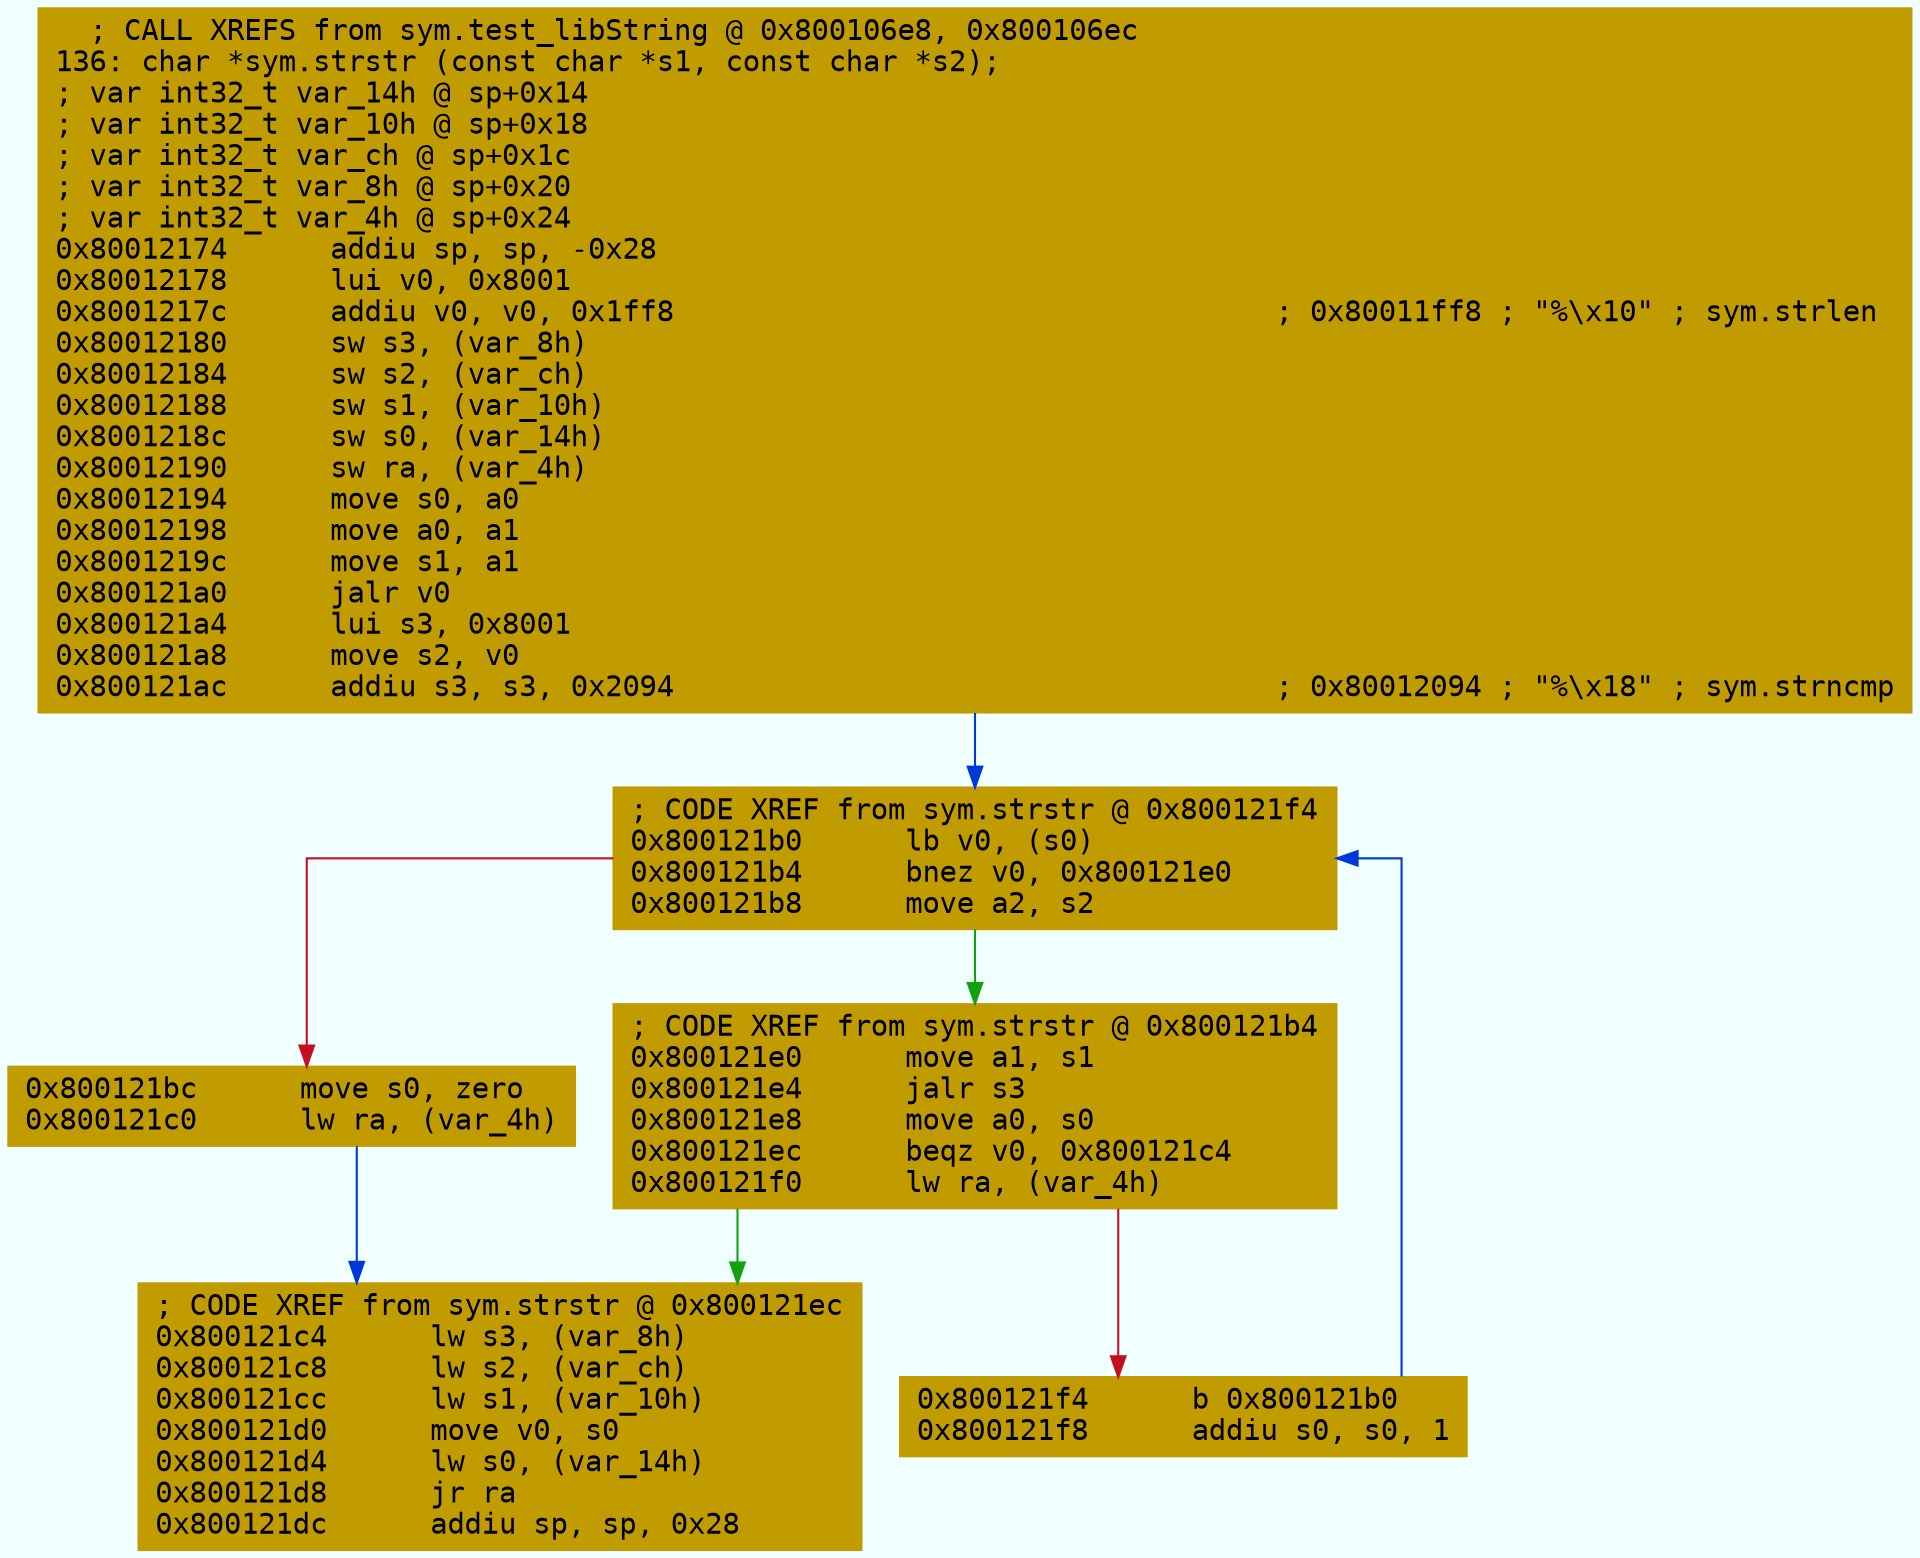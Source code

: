 digraph code {
	graph [bgcolor=azure fontsize=8 fontname="Courier" splines="ortho"];
	node [fillcolor=gray style=filled shape=box];
	edge [arrowhead="normal"];
	"0x80012174" [URL="sym.strstr/0x80012174", fillcolor="#c19c00",color="#c19c00", fontname="Courier",label="  ; CALL XREFS from sym.test_libString @ 0x800106e8, 0x800106ec\l136: char *sym.strstr (const char *s1, const char *s2);\l; var int32_t var_14h @ sp+0x14\l; var int32_t var_10h @ sp+0x18\l; var int32_t var_ch @ sp+0x1c\l; var int32_t var_8h @ sp+0x20\l; var int32_t var_4h @ sp+0x24\l0x80012174      addiu sp, sp, -0x28\l0x80012178      lui v0, 0x8001\l0x8001217c      addiu v0, v0, 0x1ff8                                   ; 0x80011ff8 ; \"%\\x10\" ; sym.strlen\l0x80012180      sw s3, (var_8h)\l0x80012184      sw s2, (var_ch)\l0x80012188      sw s1, (var_10h)\l0x8001218c      sw s0, (var_14h)\l0x80012190      sw ra, (var_4h)\l0x80012194      move s0, a0\l0x80012198      move a0, a1\l0x8001219c      move s1, a1\l0x800121a0      jalr v0\l0x800121a4      lui s3, 0x8001\l0x800121a8      move s2, v0\l0x800121ac      addiu s3, s3, 0x2094                                   ; 0x80012094 ; \"%\\x18\" ; sym.strncmp\l"]
	"0x800121b0" [URL="sym.strstr/0x800121b0", fillcolor="#c19c00",color="#c19c00", fontname="Courier",label="; CODE XREF from sym.strstr @ 0x800121f4\l0x800121b0      lb v0, (s0)\l0x800121b4      bnez v0, 0x800121e0\l0x800121b8      move a2, s2\l"]
	"0x800121bc" [URL="sym.strstr/0x800121bc", fillcolor="#c19c00",color="#c19c00", fontname="Courier",label="0x800121bc      move s0, zero\l0x800121c0      lw ra, (var_4h)\l"]
	"0x800121c4" [URL="sym.strstr/0x800121c4", fillcolor="#c19c00",color="#c19c00", fontname="Courier",label="; CODE XREF from sym.strstr @ 0x800121ec\l0x800121c4      lw s3, (var_8h)\l0x800121c8      lw s2, (var_ch)\l0x800121cc      lw s1, (var_10h)\l0x800121d0      move v0, s0\l0x800121d4      lw s0, (var_14h)\l0x800121d8      jr ra\l0x800121dc      addiu sp, sp, 0x28\l"]
	"0x800121e0" [URL="sym.strstr/0x800121e0", fillcolor="#c19c00",color="#c19c00", fontname="Courier",label="; CODE XREF from sym.strstr @ 0x800121b4\l0x800121e0      move a1, s1\l0x800121e4      jalr s3\l0x800121e8      move a0, s0\l0x800121ec      beqz v0, 0x800121c4\l0x800121f0      lw ra, (var_4h)\l"]
	"0x800121f4" [URL="sym.strstr/0x800121f4", fillcolor="#c19c00",color="#c19c00", fontname="Courier",label="0x800121f4      b 0x800121b0\l0x800121f8      addiu s0, s0, 1\l"]
        "0x80012174" -> "0x800121b0" [color="#0037da"];
        "0x800121b0" -> "0x800121e0" [color="#13a10e"];
        "0x800121b0" -> "0x800121bc" [color="#c50f1f"];
        "0x800121bc" -> "0x800121c4" [color="#0037da"];
        "0x800121e0" -> "0x800121c4" [color="#13a10e"];
        "0x800121e0" -> "0x800121f4" [color="#c50f1f"];
        "0x800121f4" -> "0x800121b0" [color="#0037da"];
}
